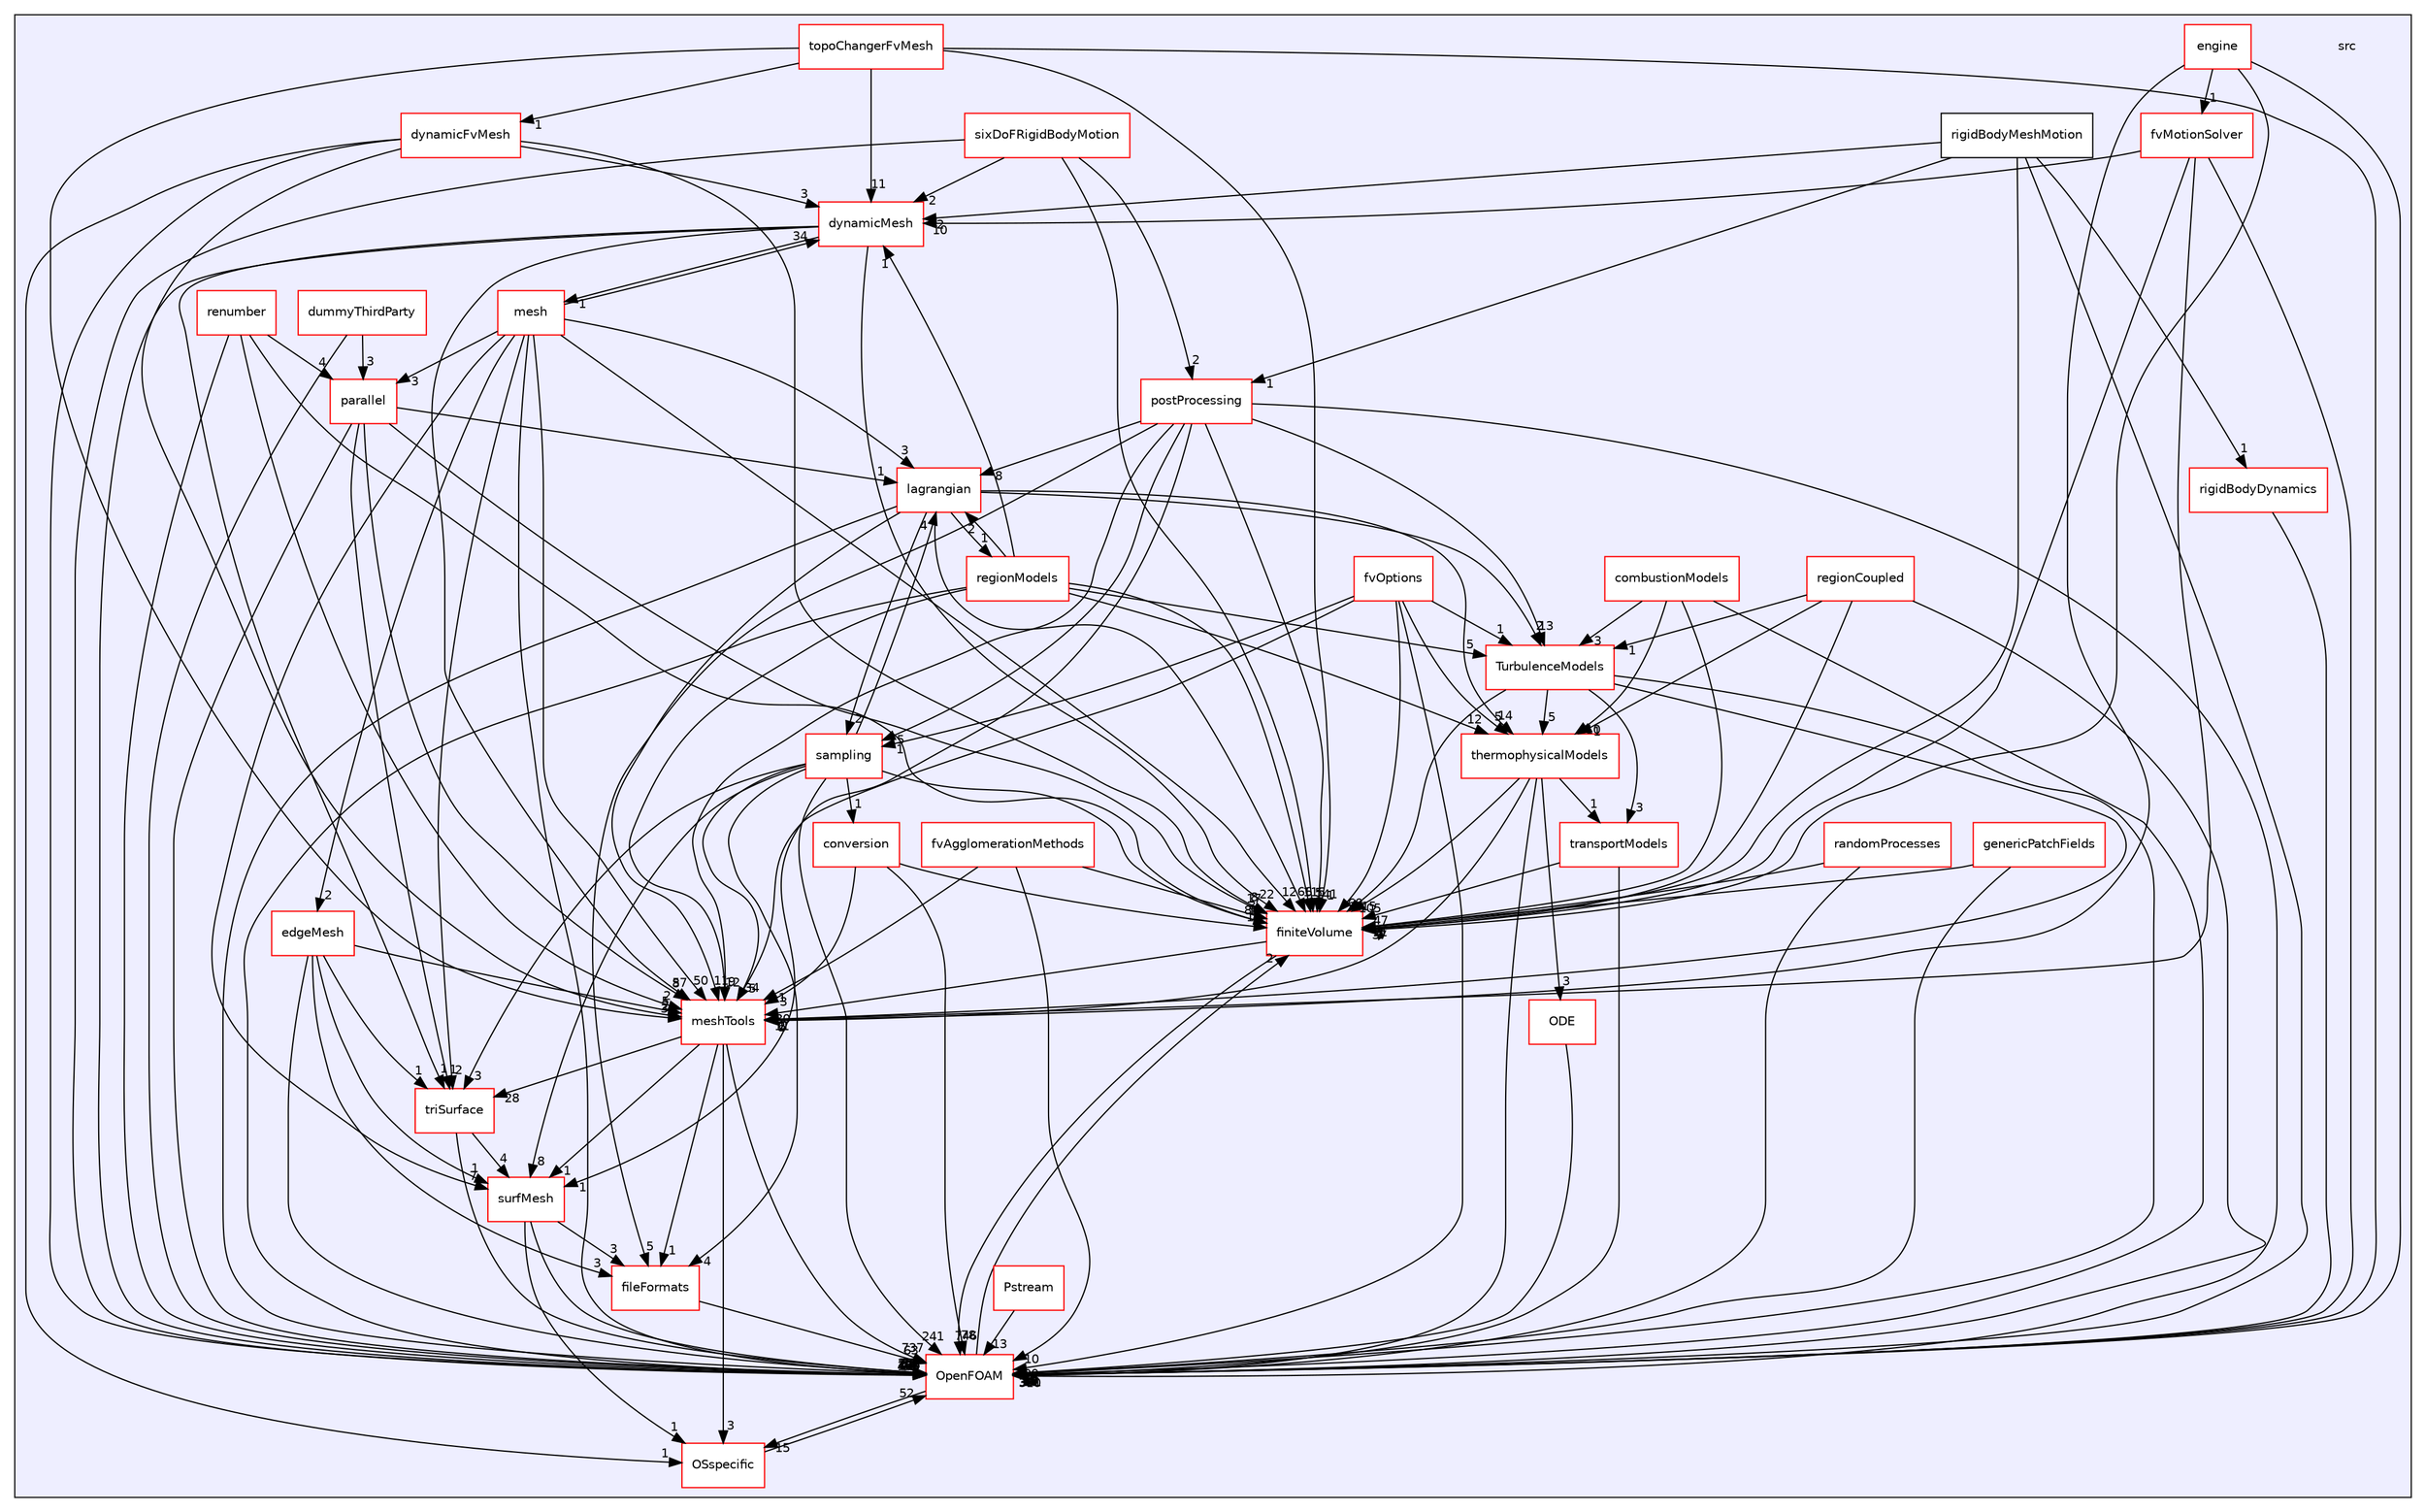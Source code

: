 digraph "src" {
  bgcolor=transparent;
  compound=true
  node [ fontsize="10", fontname="Helvetica"];
  edge [ labelfontsize="10", labelfontname="Helvetica"];
  subgraph clusterdir_68267d1309a1af8e8297ef4c3efbcdba {
    graph [ bgcolor="#eeeeff", pencolor="black", label="" URL="dir_68267d1309a1af8e8297ef4c3efbcdba.html"];
    dir_68267d1309a1af8e8297ef4c3efbcdba [shape=plaintext label="src"];
    dir_a28bb8a003fe9b05e061f79ecbbcb476 [shape=box label="combustionModels" color="red" fillcolor="white" style="filled" URL="dir_a28bb8a003fe9b05e061f79ecbbcb476.html"];
    dir_22e3beccf9f956a3c7bfcabae9a0dde0 [shape=box label="conversion" color="red" fillcolor="white" style="filled" URL="dir_22e3beccf9f956a3c7bfcabae9a0dde0.html"];
    dir_3dbf595be03a0daf8d8ce1c2eec1d958 [shape=box label="dummyThirdParty" color="red" fillcolor="white" style="filled" URL="dir_3dbf595be03a0daf8d8ce1c2eec1d958.html"];
    dir_7045e8b584c9485727394e576736d39b [shape=box label="dynamicFvMesh" color="red" fillcolor="white" style="filled" URL="dir_7045e8b584c9485727394e576736d39b.html"];
    dir_63742796c427c97a292c80f7db71da36 [shape=box label="dynamicMesh" color="red" fillcolor="white" style="filled" URL="dir_63742796c427c97a292c80f7db71da36.html"];
    dir_547d95b1f800fe300ab8f22eec4ab7b0 [shape=box label="edgeMesh" color="red" fillcolor="white" style="filled" URL="dir_547d95b1f800fe300ab8f22eec4ab7b0.html"];
    dir_2052808828190f934b76e979ee65af8a [shape=box label="engine" color="red" fillcolor="white" style="filled" URL="dir_2052808828190f934b76e979ee65af8a.html"];
    dir_b05602f37bb521a7142c0a3e200b5f35 [shape=box label="fileFormats" color="red" fillcolor="white" style="filled" URL="dir_b05602f37bb521a7142c0a3e200b5f35.html"];
    dir_9bd15774b555cf7259a6fa18f99fe99b [shape=box label="finiteVolume" color="red" fillcolor="white" style="filled" URL="dir_9bd15774b555cf7259a6fa18f99fe99b.html"];
    dir_41168bd370834a1b1cba6e5748145d93 [shape=box label="fvAgglomerationMethods" color="red" fillcolor="white" style="filled" URL="dir_41168bd370834a1b1cba6e5748145d93.html"];
    dir_f7091aeabaea36e4bb5fe5aa28ecbeff [shape=box label="fvMotionSolver" color="red" fillcolor="white" style="filled" URL="dir_f7091aeabaea36e4bb5fe5aa28ecbeff.html"];
    dir_3feeed9f14097927738cfbd9bcefd859 [shape=box label="fvOptions" color="red" fillcolor="white" style="filled" URL="dir_3feeed9f14097927738cfbd9bcefd859.html"];
    dir_3154ba193e3ac963c88d6c888f25ed6f [shape=box label="genericPatchFields" color="red" fillcolor="white" style="filled" URL="dir_3154ba193e3ac963c88d6c888f25ed6f.html"];
    dir_f8c25efc4b6f6a8502a42d5af7554d23 [shape=box label="lagrangian" color="red" fillcolor="white" style="filled" URL="dir_f8c25efc4b6f6a8502a42d5af7554d23.html"];
    dir_7be0d8c199b9408ae01f5d77515b8def [shape=box label="mesh" color="red" fillcolor="white" style="filled" URL="dir_7be0d8c199b9408ae01f5d77515b8def.html"];
    dir_ae30ad0bef50cf391b24c614251bb9fd [shape=box label="meshTools" color="red" fillcolor="white" style="filled" URL="dir_ae30ad0bef50cf391b24c614251bb9fd.html"];
    dir_e47b7a1cb0d621da2e060462b00c1c76 [shape=box label="ODE" color="red" fillcolor="white" style="filled" URL="dir_e47b7a1cb0d621da2e060462b00c1c76.html"];
    dir_c5473ff19b20e6ec4dfe5c310b3778a8 [shape=box label="OpenFOAM" color="red" fillcolor="white" style="filled" URL="dir_c5473ff19b20e6ec4dfe5c310b3778a8.html"];
    dir_1e7df7a7407fc4618be5c18f76eb7b99 [shape=box label="OSspecific" color="red" fillcolor="white" style="filled" URL="dir_1e7df7a7407fc4618be5c18f76eb7b99.html"];
    dir_72b2b5518d1565784443265ec6729f79 [shape=box label="parallel" color="red" fillcolor="white" style="filled" URL="dir_72b2b5518d1565784443265ec6729f79.html"];
    dir_a03451fb51a99aeda64b9111367b1019 [shape=box label="postProcessing" color="red" fillcolor="white" style="filled" URL="dir_a03451fb51a99aeda64b9111367b1019.html"];
    dir_ff51fe012a37fcf6e2c3724d940b7d0e [shape=box label="Pstream" color="red" fillcolor="white" style="filled" URL="dir_ff51fe012a37fcf6e2c3724d940b7d0e.html"];
    dir_6992af9b03f6fc22ea45caf98ff89caa [shape=box label="randomProcesses" color="red" fillcolor="white" style="filled" URL="dir_6992af9b03f6fc22ea45caf98ff89caa.html"];
    dir_fc4223bde3e095374defb19697548585 [shape=box label="regionCoupled" color="red" fillcolor="white" style="filled" URL="dir_fc4223bde3e095374defb19697548585.html"];
    dir_1cee61ac5e24023b73c87e3e265bd2be [shape=box label="regionModels" color="red" fillcolor="white" style="filled" URL="dir_1cee61ac5e24023b73c87e3e265bd2be.html"];
    dir_3fb75520e4639d06064b0beb93e07f9b [shape=box label="renumber" color="red" fillcolor="white" style="filled" URL="dir_3fb75520e4639d06064b0beb93e07f9b.html"];
    dir_910720b80d2212eaa7292c1abd76c375 [shape=box label="rigidBodyDynamics" color="red" fillcolor="white" style="filled" URL="dir_910720b80d2212eaa7292c1abd76c375.html"];
    dir_f7c4c91d76964006204b3afe5679c6fe [shape=box label="rigidBodyMeshMotion" color="black" fillcolor="white" style="filled" URL="dir_f7c4c91d76964006204b3afe5679c6fe.html"];
    dir_24a3817a3c61c11f04a0a72057522f4f [shape=box label="sampling" color="red" fillcolor="white" style="filled" URL="dir_24a3817a3c61c11f04a0a72057522f4f.html"];
    dir_a5b93d9ceb327a1197b724c6aefedcbd [shape=box label="sixDoFRigidBodyMotion" color="red" fillcolor="white" style="filled" URL="dir_a5b93d9ceb327a1197b724c6aefedcbd.html"];
    dir_0a88fe22feb23ce5f078a04a1df67721 [shape=box label="surfMesh" color="red" fillcolor="white" style="filled" URL="dir_0a88fe22feb23ce5f078a04a1df67721.html"];
    dir_2778d089ec5c4f66810b11f753867003 [shape=box label="thermophysicalModels" color="red" fillcolor="white" style="filled" URL="dir_2778d089ec5c4f66810b11f753867003.html"];
    dir_e7971e9c65d637bd16ff2087df237f5f [shape=box label="topoChangerFvMesh" color="red" fillcolor="white" style="filled" URL="dir_e7971e9c65d637bd16ff2087df237f5f.html"];
    dir_9415e59289a6feeb24164dafa70a594f [shape=box label="transportModels" color="red" fillcolor="white" style="filled" URL="dir_9415e59289a6feeb24164dafa70a594f.html"];
    dir_b63c002b7559990bd414058641eb48ad [shape=box label="triSurface" color="red" fillcolor="white" style="filled" URL="dir_b63c002b7559990bd414058641eb48ad.html"];
    dir_1eda626aeac0f0ad2848c36acaa5d501 [shape=box label="TurbulenceModels" color="red" fillcolor="white" style="filled" URL="dir_1eda626aeac0f0ad2848c36acaa5d501.html"];
  }
  dir_ff51fe012a37fcf6e2c3724d940b7d0e->dir_c5473ff19b20e6ec4dfe5c310b3778a8 [headlabel="13", labeldistance=1.5 headhref="dir_001998_001897.html"];
  dir_9bd15774b555cf7259a6fa18f99fe99b->dir_ae30ad0bef50cf391b24c614251bb9fd [headlabel="30", labeldistance=1.5 headhref="dir_000897_001751.html"];
  dir_9bd15774b555cf7259a6fa18f99fe99b->dir_c5473ff19b20e6ec4dfe5c310b3778a8 [headlabel="746", labeldistance=1.5 headhref="dir_000897_001897.html"];
  dir_f7c4c91d76964006204b3afe5679c6fe->dir_9bd15774b555cf7259a6fa18f99fe99b [headlabel="1", labeldistance=1.5 headhref="dir_002680_000897.html"];
  dir_f7c4c91d76964006204b3afe5679c6fe->dir_910720b80d2212eaa7292c1abd76c375 [headlabel="1", labeldistance=1.5 headhref="dir_002680_002627.html"];
  dir_f7c4c91d76964006204b3afe5679c6fe->dir_63742796c427c97a292c80f7db71da36 [headlabel="2", labeldistance=1.5 headhref="dir_002680_000804.html"];
  dir_f7c4c91d76964006204b3afe5679c6fe->dir_c5473ff19b20e6ec4dfe5c310b3778a8 [headlabel="4", labeldistance=1.5 headhref="dir_002680_001897.html"];
  dir_f7c4c91d76964006204b3afe5679c6fe->dir_a03451fb51a99aeda64b9111367b1019 [headlabel="1", labeldistance=1.5 headhref="dir_002680_000933.html"];
  dir_24a3817a3c61c11f04a0a72057522f4f->dir_9bd15774b555cf7259a6fa18f99fe99b [headlabel="87", labeldistance=1.5 headhref="dir_002681_000897.html"];
  dir_24a3817a3c61c11f04a0a72057522f4f->dir_22e3beccf9f956a3c7bfcabae9a0dde0 [headlabel="1", labeldistance=1.5 headhref="dir_002681_000768.html"];
  dir_24a3817a3c61c11f04a0a72057522f4f->dir_0a88fe22feb23ce5f078a04a1df67721 [headlabel="8", labeldistance=1.5 headhref="dir_002681_002745.html"];
  dir_24a3817a3c61c11f04a0a72057522f4f->dir_b63c002b7559990bd414058641eb48ad [headlabel="3", labeldistance=1.5 headhref="dir_002681_003034.html"];
  dir_24a3817a3c61c11f04a0a72057522f4f->dir_ae30ad0bef50cf391b24c614251bb9fd [headlabel="34", labeldistance=1.5 headhref="dir_002681_001751.html"];
  dir_24a3817a3c61c11f04a0a72057522f4f->dir_b05602f37bb521a7142c0a3e200b5f35 [headlabel="4", labeldistance=1.5 headhref="dir_002681_000884.html"];
  dir_24a3817a3c61c11f04a0a72057522f4f->dir_c5473ff19b20e6ec4dfe5c310b3778a8 [headlabel="241", labeldistance=1.5 headhref="dir_002681_001897.html"];
  dir_24a3817a3c61c11f04a0a72057522f4f->dir_f8c25efc4b6f6a8502a42d5af7554d23 [headlabel="4", labeldistance=1.5 headhref="dir_002681_001365.html"];
  dir_2052808828190f934b76e979ee65af8a->dir_9bd15774b555cf7259a6fa18f99fe99b [headlabel="7", labeldistance=1.5 headhref="dir_000873_000897.html"];
  dir_2052808828190f934b76e979ee65af8a->dir_ae30ad0bef50cf391b24c614251bb9fd [headlabel="2", labeldistance=1.5 headhref="dir_000873_001751.html"];
  dir_2052808828190f934b76e979ee65af8a->dir_c5473ff19b20e6ec4dfe5c310b3778a8 [headlabel="29", labeldistance=1.5 headhref="dir_000873_001897.html"];
  dir_2052808828190f934b76e979ee65af8a->dir_f7091aeabaea36e4bb5fe5aa28ecbeff [headlabel="1", labeldistance=1.5 headhref="dir_000873_001275.html"];
  dir_22e3beccf9f956a3c7bfcabae9a0dde0->dir_9bd15774b555cf7259a6fa18f99fe99b [headlabel="1", labeldistance=1.5 headhref="dir_000768_000897.html"];
  dir_22e3beccf9f956a3c7bfcabae9a0dde0->dir_ae30ad0bef50cf391b24c614251bb9fd [headlabel="3", labeldistance=1.5 headhref="dir_000768_001751.html"];
  dir_22e3beccf9f956a3c7bfcabae9a0dde0->dir_c5473ff19b20e6ec4dfe5c310b3778a8 [headlabel="78", labeldistance=1.5 headhref="dir_000768_001897.html"];
  dir_3154ba193e3ac963c88d6c888f25ed6f->dir_9bd15774b555cf7259a6fa18f99fe99b [headlabel="3", labeldistance=1.5 headhref="dir_001362_000897.html"];
  dir_3154ba193e3ac963c88d6c888f25ed6f->dir_c5473ff19b20e6ec4dfe5c310b3778a8 [headlabel="9", labeldistance=1.5 headhref="dir_001362_001897.html"];
  dir_0a88fe22feb23ce5f078a04a1df67721->dir_b05602f37bb521a7142c0a3e200b5f35 [headlabel="3", labeldistance=1.5 headhref="dir_002745_000884.html"];
  dir_0a88fe22feb23ce5f078a04a1df67721->dir_c5473ff19b20e6ec4dfe5c310b3778a8 [headlabel="202", labeldistance=1.5 headhref="dir_002745_001897.html"];
  dir_0a88fe22feb23ce5f078a04a1df67721->dir_1e7df7a7407fc4618be5c18f76eb7b99 [headlabel="1", labeldistance=1.5 headhref="dir_002745_002437.html"];
  dir_b63c002b7559990bd414058641eb48ad->dir_0a88fe22feb23ce5f078a04a1df67721 [headlabel="4", labeldistance=1.5 headhref="dir_003034_002745.html"];
  dir_b63c002b7559990bd414058641eb48ad->dir_c5473ff19b20e6ec4dfe5c310b3778a8 [headlabel="73", labeldistance=1.5 headhref="dir_003034_001897.html"];
  dir_ae30ad0bef50cf391b24c614251bb9fd->dir_0a88fe22feb23ce5f078a04a1df67721 [headlabel="1", labeldistance=1.5 headhref="dir_001751_002745.html"];
  dir_ae30ad0bef50cf391b24c614251bb9fd->dir_b63c002b7559990bd414058641eb48ad [headlabel="28", labeldistance=1.5 headhref="dir_001751_003034.html"];
  dir_ae30ad0bef50cf391b24c614251bb9fd->dir_b05602f37bb521a7142c0a3e200b5f35 [headlabel="1", labeldistance=1.5 headhref="dir_001751_000884.html"];
  dir_ae30ad0bef50cf391b24c614251bb9fd->dir_c5473ff19b20e6ec4dfe5c310b3778a8 [headlabel="737", labeldistance=1.5 headhref="dir_001751_001897.html"];
  dir_ae30ad0bef50cf391b24c614251bb9fd->dir_1e7df7a7407fc4618be5c18f76eb7b99 [headlabel="3", labeldistance=1.5 headhref="dir_001751_002437.html"];
  dir_910720b80d2212eaa7292c1abd76c375->dir_c5473ff19b20e6ec4dfe5c310b3778a8 [headlabel="61", labeldistance=1.5 headhref="dir_002627_001897.html"];
  dir_7be0d8c199b9408ae01f5d77515b8def->dir_9bd15774b555cf7259a6fa18f99fe99b [headlabel="12", labeldistance=1.5 headhref="dir_001720_000897.html"];
  dir_7be0d8c199b9408ae01f5d77515b8def->dir_0a88fe22feb23ce5f078a04a1df67721 [headlabel="7", labeldistance=1.5 headhref="dir_001720_002745.html"];
  dir_7be0d8c199b9408ae01f5d77515b8def->dir_b63c002b7559990bd414058641eb48ad [headlabel="2", labeldistance=1.5 headhref="dir_001720_003034.html"];
  dir_7be0d8c199b9408ae01f5d77515b8def->dir_ae30ad0bef50cf391b24c614251bb9fd [headlabel="50", labeldistance=1.5 headhref="dir_001720_001751.html"];
  dir_7be0d8c199b9408ae01f5d77515b8def->dir_63742796c427c97a292c80f7db71da36 [headlabel="34", labeldistance=1.5 headhref="dir_001720_000804.html"];
  dir_7be0d8c199b9408ae01f5d77515b8def->dir_547d95b1f800fe300ab8f22eec4ab7b0 [headlabel="2", labeldistance=1.5 headhref="dir_001720_000860.html"];
  dir_7be0d8c199b9408ae01f5d77515b8def->dir_72b2b5518d1565784443265ec6729f79 [headlabel="3", labeldistance=1.5 headhref="dir_001720_002443.html"];
  dir_7be0d8c199b9408ae01f5d77515b8def->dir_c5473ff19b20e6ec4dfe5c310b3778a8 [headlabel="192", labeldistance=1.5 headhref="dir_001720_001897.html"];
  dir_7be0d8c199b9408ae01f5d77515b8def->dir_f8c25efc4b6f6a8502a42d5af7554d23 [headlabel="3", labeldistance=1.5 headhref="dir_001720_001365.html"];
  dir_3dbf595be03a0daf8d8ce1c2eec1d958->dir_72b2b5518d1565784443265ec6729f79 [headlabel="3", labeldistance=1.5 headhref="dir_000778_002443.html"];
  dir_3dbf595be03a0daf8d8ce1c2eec1d958->dir_c5473ff19b20e6ec4dfe5c310b3778a8 [headlabel="7", labeldistance=1.5 headhref="dir_000778_001897.html"];
  dir_63742796c427c97a292c80f7db71da36->dir_9bd15774b555cf7259a6fa18f99fe99b [headlabel="22", labeldistance=1.5 headhref="dir_000804_000897.html"];
  dir_63742796c427c97a292c80f7db71da36->dir_b63c002b7559990bd414058641eb48ad [headlabel="1", labeldistance=1.5 headhref="dir_000804_003034.html"];
  dir_63742796c427c97a292c80f7db71da36->dir_ae30ad0bef50cf391b24c614251bb9fd [headlabel="57", labeldistance=1.5 headhref="dir_000804_001751.html"];
  dir_63742796c427c97a292c80f7db71da36->dir_7be0d8c199b9408ae01f5d77515b8def [headlabel="1", labeldistance=1.5 headhref="dir_000804_001720.html"];
  dir_63742796c427c97a292c80f7db71da36->dir_c5473ff19b20e6ec4dfe5c310b3778a8 [headlabel="466", labeldistance=1.5 headhref="dir_000804_001897.html"];
  dir_b05602f37bb521a7142c0a3e200b5f35->dir_c5473ff19b20e6ec4dfe5c310b3778a8 [headlabel="63", labeldistance=1.5 headhref="dir_000884_001897.html"];
  dir_1eda626aeac0f0ad2848c36acaa5d501->dir_9bd15774b555cf7259a6fa18f99fe99b [headlabel="215", labeldistance=1.5 headhref="dir_000754_000897.html"];
  dir_1eda626aeac0f0ad2848c36acaa5d501->dir_ae30ad0bef50cf391b24c614251bb9fd [headlabel="6", labeldistance=1.5 headhref="dir_000754_001751.html"];
  dir_1eda626aeac0f0ad2848c36acaa5d501->dir_2778d089ec5c4f66810b11f753867003 [headlabel="5", labeldistance=1.5 headhref="dir_000754_001239.html"];
  dir_1eda626aeac0f0ad2848c36acaa5d501->dir_c5473ff19b20e6ec4dfe5c310b3778a8 [headlabel="79", labeldistance=1.5 headhref="dir_000754_001897.html"];
  dir_1eda626aeac0f0ad2848c36acaa5d501->dir_9415e59289a6feeb24164dafa70a594f [headlabel="3", labeldistance=1.5 headhref="dir_000754_000915.html"];
  dir_a28bb8a003fe9b05e061f79ecbbcb476->dir_9bd15774b555cf7259a6fa18f99fe99b [headlabel="11", labeldistance=1.5 headhref="dir_000738_000897.html"];
  dir_a28bb8a003fe9b05e061f79ecbbcb476->dir_1eda626aeac0f0ad2848c36acaa5d501 [headlabel="3", labeldistance=1.5 headhref="dir_000738_000754.html"];
  dir_a28bb8a003fe9b05e061f79ecbbcb476->dir_2778d089ec5c4f66810b11f753867003 [headlabel="10", labeldistance=1.5 headhref="dir_000738_001239.html"];
  dir_a28bb8a003fe9b05e061f79ecbbcb476->dir_c5473ff19b20e6ec4dfe5c310b3778a8 [headlabel="16", labeldistance=1.5 headhref="dir_000738_001897.html"];
  dir_e7971e9c65d637bd16ff2087df237f5f->dir_9bd15774b555cf7259a6fa18f99fe99b [headlabel="1", labeldistance=1.5 headhref="dir_003000_000897.html"];
  dir_e7971e9c65d637bd16ff2087df237f5f->dir_ae30ad0bef50cf391b24c614251bb9fd [headlabel="3", labeldistance=1.5 headhref="dir_003000_001751.html"];
  dir_e7971e9c65d637bd16ff2087df237f5f->dir_63742796c427c97a292c80f7db71da36 [headlabel="11", labeldistance=1.5 headhref="dir_003000_000804.html"];
  dir_e7971e9c65d637bd16ff2087df237f5f->dir_c5473ff19b20e6ec4dfe5c310b3778a8 [headlabel="19", labeldistance=1.5 headhref="dir_003000_001897.html"];
  dir_e7971e9c65d637bd16ff2087df237f5f->dir_7045e8b584c9485727394e576736d39b [headlabel="1", labeldistance=1.5 headhref="dir_003000_000783.html"];
  dir_547d95b1f800fe300ab8f22eec4ab7b0->dir_0a88fe22feb23ce5f078a04a1df67721 [headlabel="1", labeldistance=1.5 headhref="dir_000860_002745.html"];
  dir_547d95b1f800fe300ab8f22eec4ab7b0->dir_b63c002b7559990bd414058641eb48ad [headlabel="1", labeldistance=1.5 headhref="dir_000860_003034.html"];
  dir_547d95b1f800fe300ab8f22eec4ab7b0->dir_ae30ad0bef50cf391b24c614251bb9fd [headlabel="5", labeldistance=1.5 headhref="dir_000860_001751.html"];
  dir_547d95b1f800fe300ab8f22eec4ab7b0->dir_b05602f37bb521a7142c0a3e200b5f35 [headlabel="3", labeldistance=1.5 headhref="dir_000860_000884.html"];
  dir_547d95b1f800fe300ab8f22eec4ab7b0->dir_c5473ff19b20e6ec4dfe5c310b3778a8 [headlabel="80", labeldistance=1.5 headhref="dir_000860_001897.html"];
  dir_41168bd370834a1b1cba6e5748145d93->dir_9bd15774b555cf7259a6fa18f99fe99b [headlabel="3", labeldistance=1.5 headhref="dir_001272_000897.html"];
  dir_41168bd370834a1b1cba6e5748145d93->dir_ae30ad0bef50cf391b24c614251bb9fd [headlabel="1", labeldistance=1.5 headhref="dir_001272_001751.html"];
  dir_41168bd370834a1b1cba6e5748145d93->dir_c5473ff19b20e6ec4dfe5c310b3778a8 [headlabel="10", labeldistance=1.5 headhref="dir_001272_001897.html"];
  dir_2778d089ec5c4f66810b11f753867003->dir_9bd15774b555cf7259a6fa18f99fe99b [headlabel="105", labeldistance=1.5 headhref="dir_001239_000897.html"];
  dir_2778d089ec5c4f66810b11f753867003->dir_ae30ad0bef50cf391b24c614251bb9fd [headlabel="1", labeldistance=1.5 headhref="dir_001239_001751.html"];
  dir_2778d089ec5c4f66810b11f753867003->dir_c5473ff19b20e6ec4dfe5c310b3778a8 [headlabel="331", labeldistance=1.5 headhref="dir_001239_001897.html"];
  dir_2778d089ec5c4f66810b11f753867003->dir_9415e59289a6feeb24164dafa70a594f [headlabel="1", labeldistance=1.5 headhref="dir_001239_000915.html"];
  dir_2778d089ec5c4f66810b11f753867003->dir_e47b7a1cb0d621da2e060462b00c1c76 [headlabel="3", labeldistance=1.5 headhref="dir_001239_001455.html"];
  dir_3fb75520e4639d06064b0beb93e07f9b->dir_9bd15774b555cf7259a6fa18f99fe99b [headlabel="1", labeldistance=1.5 headhref="dir_002617_000897.html"];
  dir_3fb75520e4639d06064b0beb93e07f9b->dir_ae30ad0bef50cf391b24c614251bb9fd [headlabel="2", labeldistance=1.5 headhref="dir_002617_001751.html"];
  dir_3fb75520e4639d06064b0beb93e07f9b->dir_72b2b5518d1565784443265ec6729f79 [headlabel="4", labeldistance=1.5 headhref="dir_002617_002443.html"];
  dir_3fb75520e4639d06064b0beb93e07f9b->dir_c5473ff19b20e6ec4dfe5c310b3778a8 [headlabel="25", labeldistance=1.5 headhref="dir_002617_001897.html"];
  dir_6992af9b03f6fc22ea45caf98ff89caa->dir_9bd15774b555cf7259a6fa18f99fe99b [headlabel="4", labeldistance=1.5 headhref="dir_002531_000897.html"];
  dir_6992af9b03f6fc22ea45caf98ff89caa->dir_c5473ff19b20e6ec4dfe5c310b3778a8 [headlabel="26", labeldistance=1.5 headhref="dir_002531_001897.html"];
  dir_72b2b5518d1565784443265ec6729f79->dir_9bd15774b555cf7259a6fa18f99fe99b [headlabel="17", labeldistance=1.5 headhref="dir_002443_000897.html"];
  dir_72b2b5518d1565784443265ec6729f79->dir_b63c002b7559990bd414058641eb48ad [headlabel="1", labeldistance=1.5 headhref="dir_002443_003034.html"];
  dir_72b2b5518d1565784443265ec6729f79->dir_ae30ad0bef50cf391b24c614251bb9fd [headlabel="8", labeldistance=1.5 headhref="dir_002443_001751.html"];
  dir_72b2b5518d1565784443265ec6729f79->dir_c5473ff19b20e6ec4dfe5c310b3778a8 [headlabel="77", labeldistance=1.5 headhref="dir_002443_001897.html"];
  dir_72b2b5518d1565784443265ec6729f79->dir_f8c25efc4b6f6a8502a42d5af7554d23 [headlabel="1", labeldistance=1.5 headhref="dir_002443_001365.html"];
  dir_1cee61ac5e24023b73c87e3e265bd2be->dir_9bd15774b555cf7259a6fa18f99fe99b [headlabel="115", labeldistance=1.5 headhref="dir_000748_000897.html"];
  dir_1cee61ac5e24023b73c87e3e265bd2be->dir_ae30ad0bef50cf391b24c614251bb9fd [headlabel="9", labeldistance=1.5 headhref="dir_000748_001751.html"];
  dir_1cee61ac5e24023b73c87e3e265bd2be->dir_63742796c427c97a292c80f7db71da36 [headlabel="1", labeldistance=1.5 headhref="dir_000748_000804.html"];
  dir_1cee61ac5e24023b73c87e3e265bd2be->dir_1eda626aeac0f0ad2848c36acaa5d501 [headlabel="5", labeldistance=1.5 headhref="dir_000748_000754.html"];
  dir_1cee61ac5e24023b73c87e3e265bd2be->dir_2778d089ec5c4f66810b11f753867003 [headlabel="12", labeldistance=1.5 headhref="dir_000748_001239.html"];
  dir_1cee61ac5e24023b73c87e3e265bd2be->dir_c5473ff19b20e6ec4dfe5c310b3778a8 [headlabel="100", labeldistance=1.5 headhref="dir_000748_001897.html"];
  dir_1cee61ac5e24023b73c87e3e265bd2be->dir_f8c25efc4b6f6a8502a42d5af7554d23 [headlabel="2", labeldistance=1.5 headhref="dir_000748_001365.html"];
  dir_fc4223bde3e095374defb19697548585->dir_9bd15774b555cf7259a6fa18f99fe99b [headlabel="3", labeldistance=1.5 headhref="dir_002538_000897.html"];
  dir_fc4223bde3e095374defb19697548585->dir_1eda626aeac0f0ad2848c36acaa5d501 [headlabel="1", labeldistance=1.5 headhref="dir_002538_000754.html"];
  dir_fc4223bde3e095374defb19697548585->dir_2778d089ec5c4f66810b11f753867003 [headlabel="1", labeldistance=1.5 headhref="dir_002538_001239.html"];
  dir_fc4223bde3e095374defb19697548585->dir_c5473ff19b20e6ec4dfe5c310b3778a8 [headlabel="4", labeldistance=1.5 headhref="dir_002538_001897.html"];
  dir_c5473ff19b20e6ec4dfe5c310b3778a8->dir_9bd15774b555cf7259a6fa18f99fe99b [headlabel="2", labeldistance=1.5 headhref="dir_001897_000897.html"];
  dir_c5473ff19b20e6ec4dfe5c310b3778a8->dir_1e7df7a7407fc4618be5c18f76eb7b99 [headlabel="15", labeldistance=1.5 headhref="dir_001897_002437.html"];
  dir_9415e59289a6feeb24164dafa70a594f->dir_9bd15774b555cf7259a6fa18f99fe99b [headlabel="47", labeldistance=1.5 headhref="dir_000915_000897.html"];
  dir_9415e59289a6feeb24164dafa70a594f->dir_c5473ff19b20e6ec4dfe5c310b3778a8 [headlabel="31", labeldistance=1.5 headhref="dir_000915_001897.html"];
  dir_a5b93d9ceb327a1197b724c6aefedcbd->dir_9bd15774b555cf7259a6fa18f99fe99b [headlabel="5", labeldistance=1.5 headhref="dir_002656_000897.html"];
  dir_a5b93d9ceb327a1197b724c6aefedcbd->dir_63742796c427c97a292c80f7db71da36 [headlabel="2", labeldistance=1.5 headhref="dir_002656_000804.html"];
  dir_a5b93d9ceb327a1197b724c6aefedcbd->dir_c5473ff19b20e6ec4dfe5c310b3778a8 [headlabel="63", labeldistance=1.5 headhref="dir_002656_001897.html"];
  dir_a5b93d9ceb327a1197b724c6aefedcbd->dir_a03451fb51a99aeda64b9111367b1019 [headlabel="2", labeldistance=1.5 headhref="dir_002656_000933.html"];
  dir_3feeed9f14097927738cfbd9bcefd859->dir_9bd15774b555cf7259a6fa18f99fe99b [headlabel="60", labeldistance=1.5 headhref="dir_001317_000897.html"];
  dir_3feeed9f14097927738cfbd9bcefd859->dir_24a3817a3c61c11f04a0a72057522f4f [headlabel="1", labeldistance=1.5 headhref="dir_001317_002681.html"];
  dir_3feeed9f14097927738cfbd9bcefd859->dir_ae30ad0bef50cf391b24c614251bb9fd [headlabel="5", labeldistance=1.5 headhref="dir_001317_001751.html"];
  dir_3feeed9f14097927738cfbd9bcefd859->dir_1eda626aeac0f0ad2848c36acaa5d501 [headlabel="1", labeldistance=1.5 headhref="dir_001317_000754.html"];
  dir_3feeed9f14097927738cfbd9bcefd859->dir_2778d089ec5c4f66810b11f753867003 [headlabel="5", labeldistance=1.5 headhref="dir_001317_001239.html"];
  dir_3feeed9f14097927738cfbd9bcefd859->dir_c5473ff19b20e6ec4dfe5c310b3778a8 [headlabel="90", labeldistance=1.5 headhref="dir_001317_001897.html"];
  dir_f7091aeabaea36e4bb5fe5aa28ecbeff->dir_9bd15774b555cf7259a6fa18f99fe99b [headlabel="37", labeldistance=1.5 headhref="dir_001275_000897.html"];
  dir_f7091aeabaea36e4bb5fe5aa28ecbeff->dir_ae30ad0bef50cf391b24c614251bb9fd [headlabel="11", labeldistance=1.5 headhref="dir_001275_001751.html"];
  dir_f7091aeabaea36e4bb5fe5aa28ecbeff->dir_63742796c427c97a292c80f7db71da36 [headlabel="10", labeldistance=1.5 headhref="dir_001275_000804.html"];
  dir_f7091aeabaea36e4bb5fe5aa28ecbeff->dir_c5473ff19b20e6ec4dfe5c310b3778a8 [headlabel="99", labeldistance=1.5 headhref="dir_001275_001897.html"];
  dir_e47b7a1cb0d621da2e060462b00c1c76->dir_c5473ff19b20e6ec4dfe5c310b3778a8 [headlabel="20", labeldistance=1.5 headhref="dir_001455_001897.html"];
  dir_a03451fb51a99aeda64b9111367b1019->dir_9bd15774b555cf7259a6fa18f99fe99b [headlabel="141", labeldistance=1.5 headhref="dir_000933_000897.html"];
  dir_a03451fb51a99aeda64b9111367b1019->dir_24a3817a3c61c11f04a0a72057522f4f [headlabel="5", labeldistance=1.5 headhref="dir_000933_002681.html"];
  dir_a03451fb51a99aeda64b9111367b1019->dir_0a88fe22feb23ce5f078a04a1df67721 [headlabel="1", labeldistance=1.5 headhref="dir_000933_002745.html"];
  dir_a03451fb51a99aeda64b9111367b1019->dir_ae30ad0bef50cf391b24c614251bb9fd [headlabel="12", labeldistance=1.5 headhref="dir_000933_001751.html"];
  dir_a03451fb51a99aeda64b9111367b1019->dir_b05602f37bb521a7142c0a3e200b5f35 [headlabel="5", labeldistance=1.5 headhref="dir_000933_000884.html"];
  dir_a03451fb51a99aeda64b9111367b1019->dir_1eda626aeac0f0ad2848c36acaa5d501 [headlabel="13", labeldistance=1.5 headhref="dir_000933_000754.html"];
  dir_a03451fb51a99aeda64b9111367b1019->dir_c5473ff19b20e6ec4dfe5c310b3778a8 [headlabel="310", labeldistance=1.5 headhref="dir_000933_001897.html"];
  dir_a03451fb51a99aeda64b9111367b1019->dir_f8c25efc4b6f6a8502a42d5af7554d23 [headlabel="8", labeldistance=1.5 headhref="dir_000933_001365.html"];
  dir_f8c25efc4b6f6a8502a42d5af7554d23->dir_9bd15774b555cf7259a6fa18f99fe99b [headlabel="66", labeldistance=1.5 headhref="dir_001365_000897.html"];
  dir_f8c25efc4b6f6a8502a42d5af7554d23->dir_24a3817a3c61c11f04a0a72057522f4f [headlabel="2", labeldistance=1.5 headhref="dir_001365_002681.html"];
  dir_f8c25efc4b6f6a8502a42d5af7554d23->dir_ae30ad0bef50cf391b24c614251bb9fd [headlabel="11", labeldistance=1.5 headhref="dir_001365_001751.html"];
  dir_f8c25efc4b6f6a8502a42d5af7554d23->dir_1eda626aeac0f0ad2848c36acaa5d501 [headlabel="2", labeldistance=1.5 headhref="dir_001365_000754.html"];
  dir_f8c25efc4b6f6a8502a42d5af7554d23->dir_2778d089ec5c4f66810b11f753867003 [headlabel="14", labeldistance=1.5 headhref="dir_001365_001239.html"];
  dir_f8c25efc4b6f6a8502a42d5af7554d23->dir_1cee61ac5e24023b73c87e3e265bd2be [headlabel="1", labeldistance=1.5 headhref="dir_001365_000748.html"];
  dir_f8c25efc4b6f6a8502a42d5af7554d23->dir_c5473ff19b20e6ec4dfe5c310b3778a8 [headlabel="436", labeldistance=1.5 headhref="dir_001365_001897.html"];
  dir_1e7df7a7407fc4618be5c18f76eb7b99->dir_c5473ff19b20e6ec4dfe5c310b3778a8 [headlabel="52", labeldistance=1.5 headhref="dir_002437_001897.html"];
  dir_7045e8b584c9485727394e576736d39b->dir_9bd15774b555cf7259a6fa18f99fe99b [headlabel="8", labeldistance=1.5 headhref="dir_000783_000897.html"];
  dir_7045e8b584c9485727394e576736d39b->dir_ae30ad0bef50cf391b24c614251bb9fd [headlabel="2", labeldistance=1.5 headhref="dir_000783_001751.html"];
  dir_7045e8b584c9485727394e576736d39b->dir_63742796c427c97a292c80f7db71da36 [headlabel="3", labeldistance=1.5 headhref="dir_000783_000804.html"];
  dir_7045e8b584c9485727394e576736d39b->dir_c5473ff19b20e6ec4dfe5c310b3778a8 [headlabel="70", labeldistance=1.5 headhref="dir_000783_001897.html"];
  dir_7045e8b584c9485727394e576736d39b->dir_1e7df7a7407fc4618be5c18f76eb7b99 [headlabel="1", labeldistance=1.5 headhref="dir_000783_002437.html"];
}
